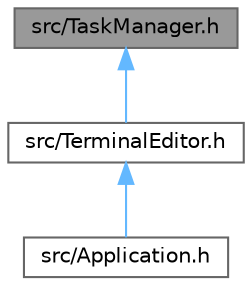digraph "src/TaskManager.h"
{
 // LATEX_PDF_SIZE
  bgcolor="transparent";
  edge [fontname=Helvetica,fontsize=10,labelfontname=Helvetica,labelfontsize=10];
  node [fontname=Helvetica,fontsize=10,shape=box,height=0.2,width=0.4];
  Node1 [id="Node000001",label="src/TaskManager.h",height=0.2,width=0.4,color="gray40", fillcolor="grey60", style="filled", fontcolor="black",tooltip="Header file for the TaskManager class, which manages a collection of Task objects."];
  Node1 -> Node2 [id="edge1_Node000001_Node000002",dir="back",color="steelblue1",style="solid",tooltip=" "];
  Node2 [id="Node000002",label="src/TerminalEditor.h",height=0.2,width=0.4,color="grey40", fillcolor="white", style="filled",URL="$TerminalEditor_8h.html",tooltip="Header file for the TerminalEditor class, which serves as the main controller for the terminal-based ..."];
  Node2 -> Node3 [id="edge2_Node000002_Node000003",dir="back",color="steelblue1",style="solid",tooltip=" "];
  Node3 [id="Node000003",label="src/Application.h",height=0.2,width=0.4,color="grey40", fillcolor="white", style="filled",URL="$Application_8h.html",tooltip="Main application class managing terminal editor and main menu interfaces for NeoNote."];
}
